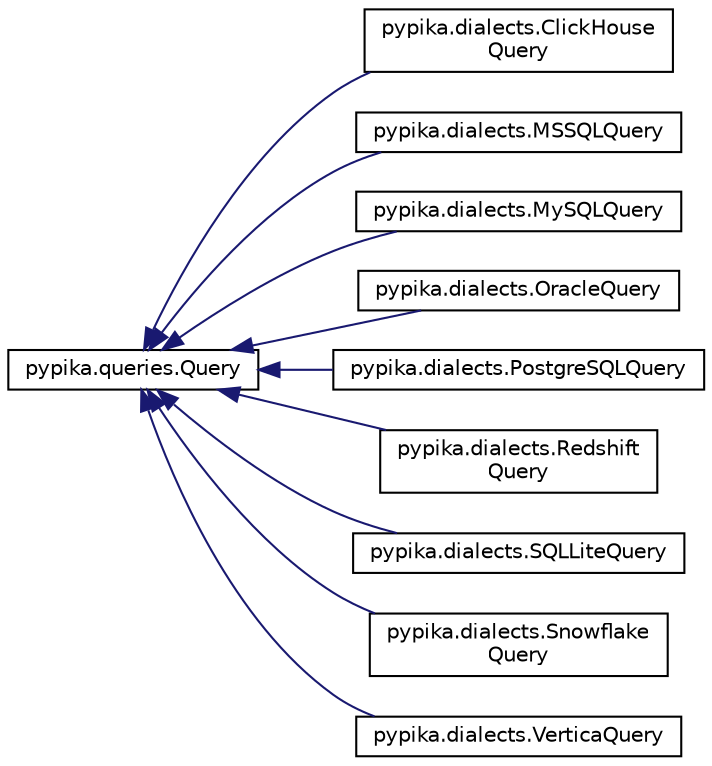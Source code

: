 digraph "Graphical Class Hierarchy"
{
 // LATEX_PDF_SIZE
  edge [fontname="Helvetica",fontsize="10",labelfontname="Helvetica",labelfontsize="10"];
  node [fontname="Helvetica",fontsize="10",shape=record];
  rankdir="LR";
  Node0 [label="pypika.queries.Query",height=0.2,width=0.4,color="black", fillcolor="white", style="filled",URL="$classpypika_1_1queries_1_1Query.html",tooltip=" "];
  Node0 -> Node1 [dir="back",color="midnightblue",fontsize="10",style="solid",fontname="Helvetica"];
  Node1 [label="pypika.dialects.ClickHouse\lQuery",height=0.2,width=0.4,color="black", fillcolor="white", style="filled",URL="$classpypika_1_1dialects_1_1ClickHouseQuery.html",tooltip=" "];
  Node0 -> Node2 [dir="back",color="midnightblue",fontsize="10",style="solid",fontname="Helvetica"];
  Node2 [label="pypika.dialects.MSSQLQuery",height=0.2,width=0.4,color="black", fillcolor="white", style="filled",URL="$classpypika_1_1dialects_1_1MSSQLQuery.html",tooltip=" "];
  Node0 -> Node3 [dir="back",color="midnightblue",fontsize="10",style="solid",fontname="Helvetica"];
  Node3 [label="pypika.dialects.MySQLQuery",height=0.2,width=0.4,color="black", fillcolor="white", style="filled",URL="$classpypika_1_1dialects_1_1MySQLQuery.html",tooltip=" "];
  Node0 -> Node4 [dir="back",color="midnightblue",fontsize="10",style="solid",fontname="Helvetica"];
  Node4 [label="pypika.dialects.OracleQuery",height=0.2,width=0.4,color="black", fillcolor="white", style="filled",URL="$classpypika_1_1dialects_1_1OracleQuery.html",tooltip=" "];
  Node0 -> Node5 [dir="back",color="midnightblue",fontsize="10",style="solid",fontname="Helvetica"];
  Node5 [label="pypika.dialects.PostgreSQLQuery",height=0.2,width=0.4,color="black", fillcolor="white", style="filled",URL="$classpypika_1_1dialects_1_1PostgreSQLQuery.html",tooltip=" "];
  Node0 -> Node6 [dir="back",color="midnightblue",fontsize="10",style="solid",fontname="Helvetica"];
  Node6 [label="pypika.dialects.Redshift\lQuery",height=0.2,width=0.4,color="black", fillcolor="white", style="filled",URL="$classpypika_1_1dialects_1_1RedshiftQuery.html",tooltip=" "];
  Node0 -> Node7 [dir="back",color="midnightblue",fontsize="10",style="solid",fontname="Helvetica"];
  Node7 [label="pypika.dialects.SQLLiteQuery",height=0.2,width=0.4,color="black", fillcolor="white", style="filled",URL="$classpypika_1_1dialects_1_1SQLLiteQuery.html",tooltip=" "];
  Node0 -> Node8 [dir="back",color="midnightblue",fontsize="10",style="solid",fontname="Helvetica"];
  Node8 [label="pypika.dialects.Snowflake\lQuery",height=0.2,width=0.4,color="black", fillcolor="white", style="filled",URL="$classpypika_1_1dialects_1_1SnowflakeQuery.html",tooltip=" "];
  Node0 -> Node9 [dir="back",color="midnightblue",fontsize="10",style="solid",fontname="Helvetica"];
  Node9 [label="pypika.dialects.VerticaQuery",height=0.2,width=0.4,color="black", fillcolor="white", style="filled",URL="$classpypika_1_1dialects_1_1VerticaQuery.html",tooltip=" "];
}
